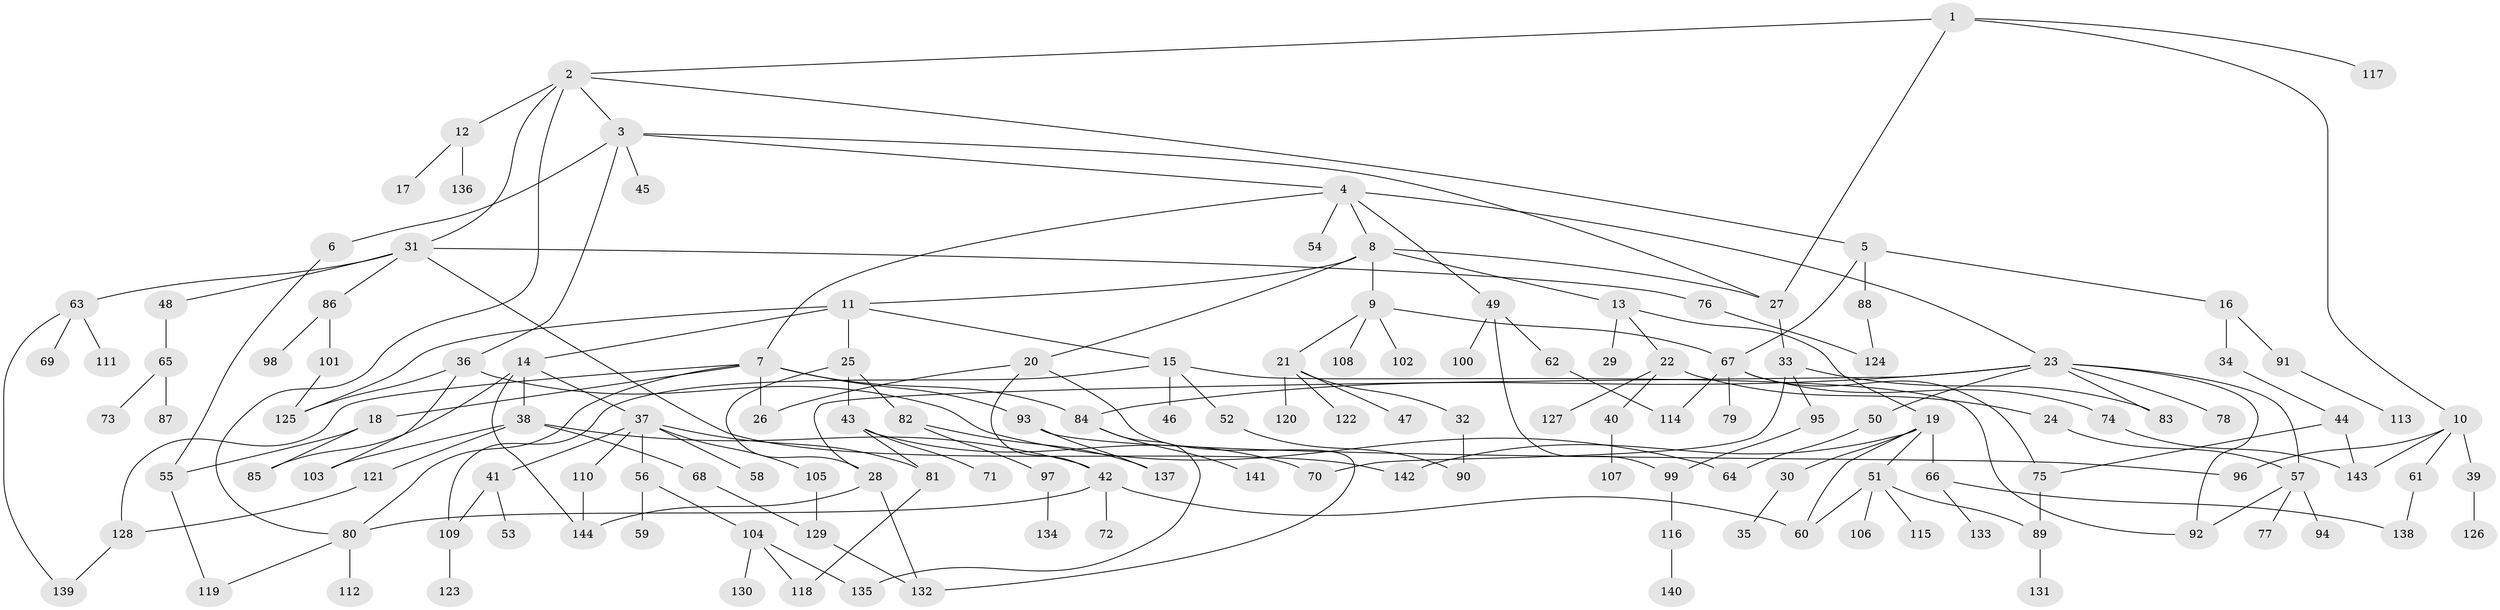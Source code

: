 // Generated by graph-tools (version 1.1) at 2025/10/02/27/25 16:10:54]
// undirected, 144 vertices, 189 edges
graph export_dot {
graph [start="1"]
  node [color=gray90,style=filled];
  1;
  2;
  3;
  4;
  5;
  6;
  7;
  8;
  9;
  10;
  11;
  12;
  13;
  14;
  15;
  16;
  17;
  18;
  19;
  20;
  21;
  22;
  23;
  24;
  25;
  26;
  27;
  28;
  29;
  30;
  31;
  32;
  33;
  34;
  35;
  36;
  37;
  38;
  39;
  40;
  41;
  42;
  43;
  44;
  45;
  46;
  47;
  48;
  49;
  50;
  51;
  52;
  53;
  54;
  55;
  56;
  57;
  58;
  59;
  60;
  61;
  62;
  63;
  64;
  65;
  66;
  67;
  68;
  69;
  70;
  71;
  72;
  73;
  74;
  75;
  76;
  77;
  78;
  79;
  80;
  81;
  82;
  83;
  84;
  85;
  86;
  87;
  88;
  89;
  90;
  91;
  92;
  93;
  94;
  95;
  96;
  97;
  98;
  99;
  100;
  101;
  102;
  103;
  104;
  105;
  106;
  107;
  108;
  109;
  110;
  111;
  112;
  113;
  114;
  115;
  116;
  117;
  118;
  119;
  120;
  121;
  122;
  123;
  124;
  125;
  126;
  127;
  128;
  129;
  130;
  131;
  132;
  133;
  134;
  135;
  136;
  137;
  138;
  139;
  140;
  141;
  142;
  143;
  144;
  1 -- 2;
  1 -- 10;
  1 -- 117;
  1 -- 27;
  2 -- 3;
  2 -- 5;
  2 -- 12;
  2 -- 31;
  2 -- 80;
  3 -- 4;
  3 -- 6;
  3 -- 27;
  3 -- 36;
  3 -- 45;
  4 -- 7;
  4 -- 8;
  4 -- 23;
  4 -- 49;
  4 -- 54;
  5 -- 16;
  5 -- 88;
  5 -- 67;
  6 -- 55;
  7 -- 18;
  7 -- 80;
  7 -- 84;
  7 -- 93;
  7 -- 26;
  7 -- 128;
  8 -- 9;
  8 -- 11;
  8 -- 13;
  8 -- 20;
  8 -- 27;
  9 -- 21;
  9 -- 67;
  9 -- 102;
  9 -- 108;
  10 -- 39;
  10 -- 61;
  10 -- 96;
  10 -- 143;
  11 -- 14;
  11 -- 15;
  11 -- 25;
  11 -- 125;
  12 -- 17;
  12 -- 136;
  13 -- 19;
  13 -- 22;
  13 -- 29;
  14 -- 37;
  14 -- 38;
  14 -- 144;
  14 -- 85;
  15 -- 46;
  15 -- 52;
  15 -- 109;
  15 -- 92;
  16 -- 34;
  16 -- 91;
  18 -- 85;
  18 -- 55;
  19 -- 30;
  19 -- 51;
  19 -- 66;
  19 -- 142;
  19 -- 60;
  20 -- 26;
  20 -- 42;
  20 -- 132;
  21 -- 32;
  21 -- 47;
  21 -- 120;
  21 -- 122;
  22 -- 24;
  22 -- 40;
  22 -- 127;
  23 -- 50;
  23 -- 78;
  23 -- 28;
  23 -- 84;
  23 -- 83;
  23 -- 92;
  23 -- 57;
  24 -- 57;
  25 -- 28;
  25 -- 43;
  25 -- 82;
  27 -- 33;
  28 -- 144;
  28 -- 132;
  30 -- 35;
  31 -- 48;
  31 -- 63;
  31 -- 76;
  31 -- 86;
  31 -- 142;
  32 -- 90;
  33 -- 83;
  33 -- 95;
  33 -- 70;
  34 -- 44;
  36 -- 103;
  36 -- 64;
  36 -- 125;
  37 -- 41;
  37 -- 56;
  37 -- 58;
  37 -- 105;
  37 -- 110;
  37 -- 81;
  38 -- 68;
  38 -- 121;
  38 -- 42;
  38 -- 103;
  39 -- 126;
  40 -- 107;
  41 -- 53;
  41 -- 109;
  42 -- 72;
  42 -- 60;
  42 -- 80;
  43 -- 70;
  43 -- 71;
  43 -- 81;
  44 -- 143;
  44 -- 75;
  48 -- 65;
  49 -- 62;
  49 -- 99;
  49 -- 100;
  50 -- 64;
  51 -- 60;
  51 -- 89;
  51 -- 106;
  51 -- 115;
  52 -- 90;
  55 -- 119;
  56 -- 59;
  56 -- 104;
  57 -- 77;
  57 -- 92;
  57 -- 94;
  61 -- 138;
  62 -- 114;
  63 -- 69;
  63 -- 111;
  63 -- 139;
  65 -- 73;
  65 -- 87;
  66 -- 133;
  66 -- 138;
  67 -- 74;
  67 -- 75;
  67 -- 79;
  67 -- 114;
  68 -- 129;
  74 -- 143;
  75 -- 89;
  76 -- 124;
  80 -- 112;
  80 -- 119;
  81 -- 118;
  82 -- 97;
  82 -- 137;
  84 -- 141;
  84 -- 135;
  86 -- 98;
  86 -- 101;
  88 -- 124;
  89 -- 131;
  91 -- 113;
  93 -- 137;
  93 -- 96;
  95 -- 99;
  97 -- 134;
  99 -- 116;
  101 -- 125;
  104 -- 130;
  104 -- 135;
  104 -- 118;
  105 -- 129;
  109 -- 123;
  110 -- 144;
  116 -- 140;
  121 -- 128;
  128 -- 139;
  129 -- 132;
}
